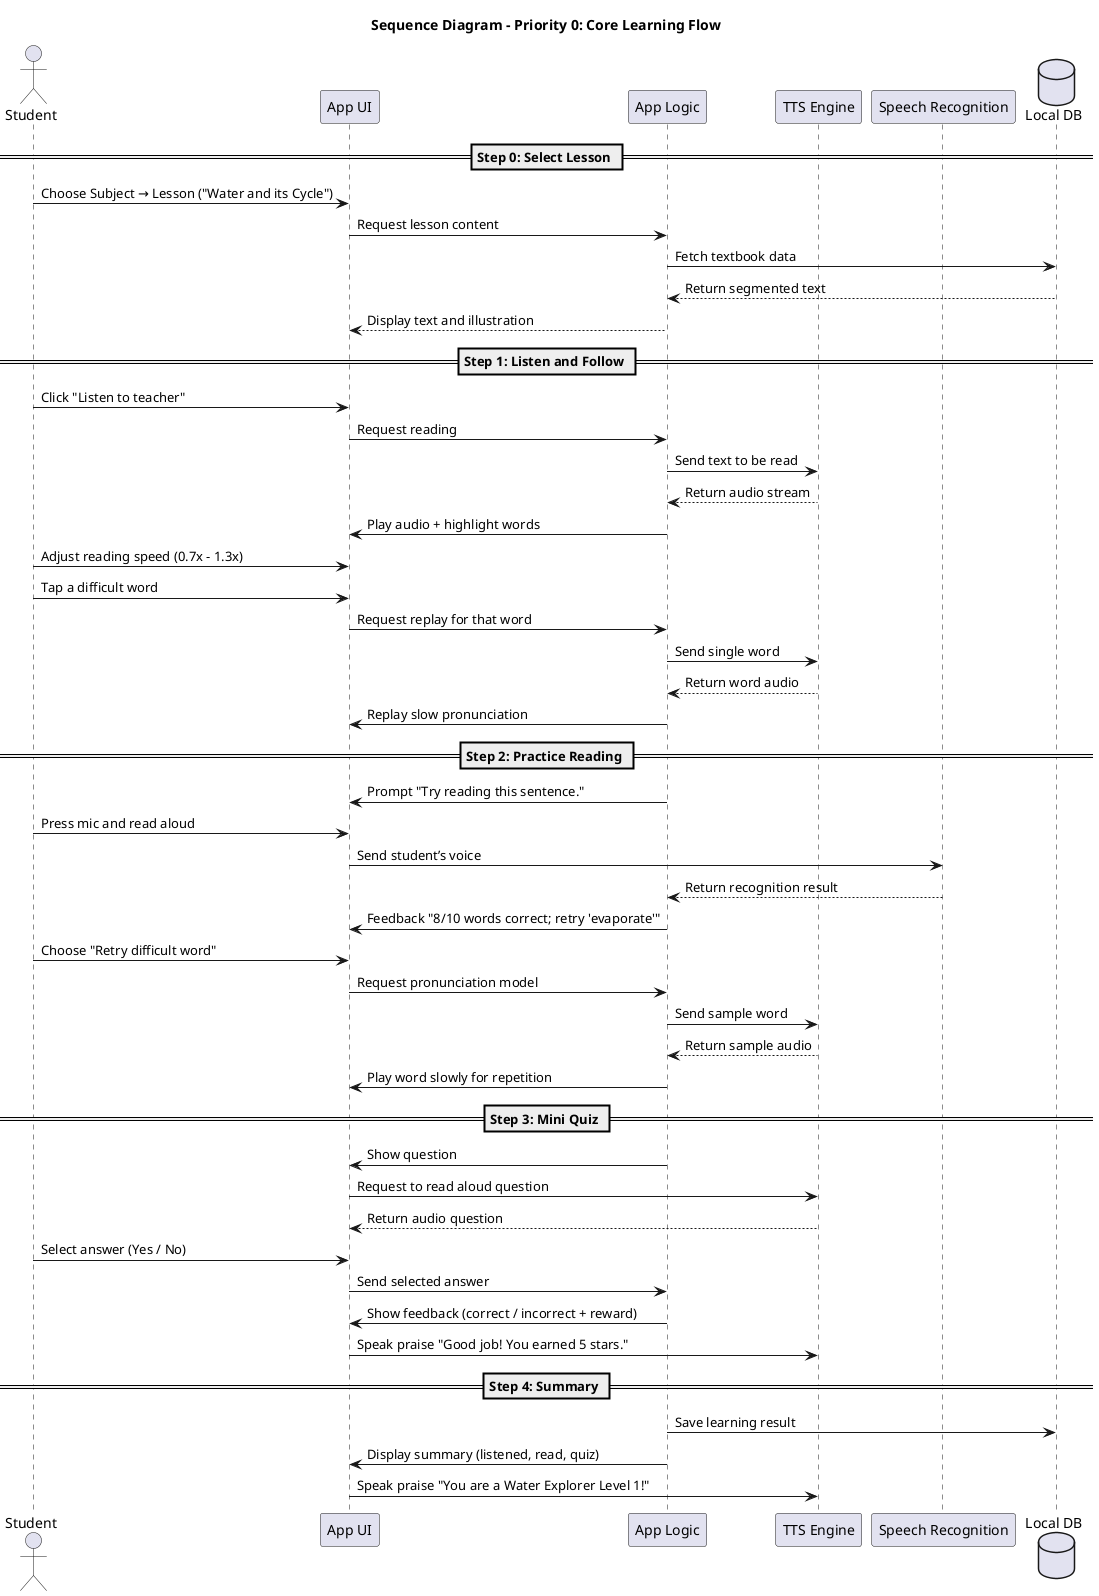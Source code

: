 @startuml CoreFlow
title Sequence Diagram - Priority 0: Core Learning Flow

actor "Student" as U
participant "App UI" as UI
participant "App Logic" as Logic
participant "TTS Engine" as TTS
participant "Speech Recognition" as SR
database "Local DB" as DB

== Step 0: Select Lesson ==
U -> UI: Choose Subject → Lesson ("Water and its Cycle")
UI -> Logic: Request lesson content
Logic -> DB: Fetch textbook data
DB --> Logic: Return segmented text
Logic --> UI: Display text and illustration

== Step 1: Listen and Follow ==
U -> UI: Click "Listen to teacher"
UI -> Logic: Request reading
Logic -> TTS: Send text to be read
TTS --> Logic: Return audio stream
Logic -> UI: Play audio + highlight words
U -> UI: Adjust reading speed (0.7x – 1.3x)
U -> UI: Tap a difficult word
UI -> Logic: Request replay for that word
Logic -> TTS: Send single word
TTS --> Logic: Return word audio
Logic -> UI: Replay slow pronunciation

== Step 2: Practice Reading ==
Logic -> UI: Prompt "Try reading this sentence."
U -> UI: Press mic and read aloud
UI -> SR: Send student’s voice
SR --> Logic: Return recognition result
Logic -> UI: Feedback "8/10 words correct; retry 'evaporate'"
U -> UI: Choose "Retry difficult word"
UI -> Logic: Request pronunciation model
Logic -> TTS: Send sample word
TTS --> Logic: Return sample audio
Logic -> UI: Play word slowly for repetition

== Step 3: Mini Quiz ==
Logic -> UI: Show question
UI -> TTS: Request to read aloud question
TTS --> UI: Return audio question
U -> UI: Select answer (Yes / No)
UI -> Logic: Send selected answer
Logic -> UI: Show feedback (correct / incorrect + reward)
UI -> TTS: Speak praise "Good job! You earned 5 stars."

== Step 4: Summary ==
Logic -> DB: Save learning result
Logic -> UI: Display summary (listened, read, quiz)
UI -> TTS: Speak praise "You are a Water Explorer Level 1!"

@enduml
